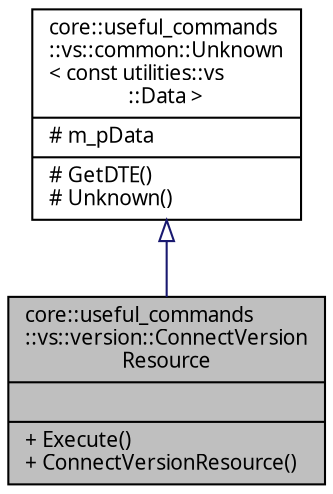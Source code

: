 digraph "core::useful_commands::vs::version::ConnectVersionResource"
{
 // INTERACTIVE_SVG=YES
  edge [fontname="Verdana",fontsize="10",labelfontname="Verdana",labelfontsize="10"];
  node [fontname="Verdana",fontsize="10",shape=record];
  Node1 [label="{core::useful_commands\l::vs::version::ConnectVersion\lResource\n||+ Execute()\l+ ConnectVersionResource()\l}",height=0.2,width=0.4,color="black", fillcolor="grey75", style="filled", fontcolor="black"];
  Node2 -> Node1 [dir="back",color="midnightblue",fontsize="10",style="solid",arrowtail="onormal",fontname="Verdana"];
  Node2 [label="{core::useful_commands\l::vs::common::Unknown\l\< const utilities::vs\l::Data \>\n|# m_pData\l|# GetDTE()\l# Unknown()\l}",height=0.2,width=0.4,color="black", fillcolor="white", style="filled",URL="$classcore_1_1useful__commands_1_1vs_1_1common_1_1_unknown.html"];
}
